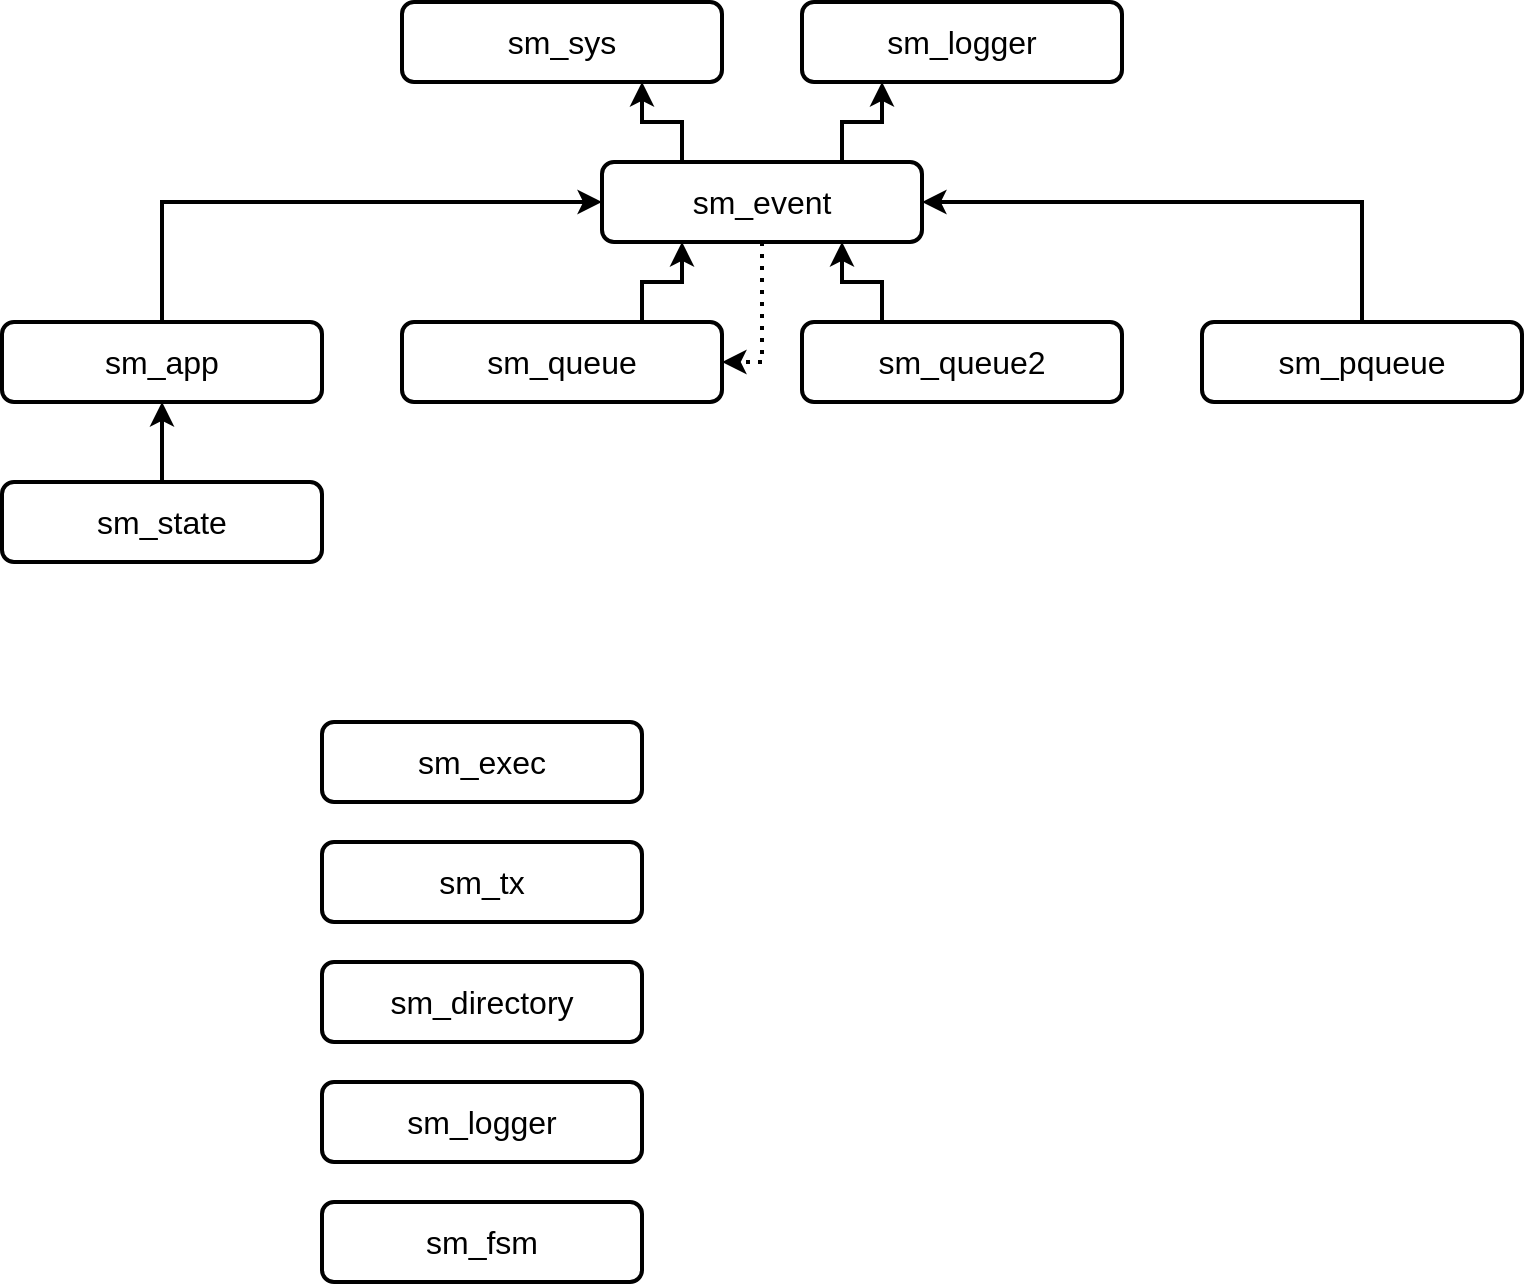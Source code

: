 <mxfile version="21.2.1" type="device">
  <diagram name="Page-1" id="M0VkthZNHpner8i7G0ue">
    <mxGraphModel dx="1420" dy="836" grid="1" gridSize="10" guides="1" tooltips="1" connect="1" arrows="1" fold="1" page="1" pageScale="1" pageWidth="1169" pageHeight="827" math="0" shadow="0">
      <root>
        <mxCell id="0" />
        <mxCell id="1" parent="0" />
        <mxCell id="8QDnr4EO980iNJ-GkDg1-1" value="sm_tx" style="rounded=1;whiteSpace=wrap;html=1;strokeWidth=2;fontSize=16;" vertex="1" parent="1">
          <mxGeometry x="360" y="460" width="160" height="40" as="geometry" />
        </mxCell>
        <mxCell id="8QDnr4EO980iNJ-GkDg1-2" value="sm_exec" style="rounded=1;whiteSpace=wrap;html=1;strokeWidth=2;fontSize=16;" vertex="1" parent="1">
          <mxGeometry x="360" y="400" width="160" height="40" as="geometry" />
        </mxCell>
        <mxCell id="8QDnr4EO980iNJ-GkDg1-17" style="edgeStyle=orthogonalEdgeStyle;rounded=0;orthogonalLoop=1;jettySize=auto;html=1;entryX=1;entryY=0.5;entryDx=0;entryDy=0;exitX=0.5;exitY=0;exitDx=0;exitDy=0;strokeWidth=2;" edge="1" parent="1" source="8QDnr4EO980iNJ-GkDg1-3" target="8QDnr4EO980iNJ-GkDg1-9">
          <mxGeometry relative="1" as="geometry" />
        </mxCell>
        <mxCell id="8QDnr4EO980iNJ-GkDg1-3" value="sm_pqueue" style="rounded=1;whiteSpace=wrap;html=1;strokeWidth=2;fontSize=16;" vertex="1" parent="1">
          <mxGeometry x="800" y="200" width="160" height="40" as="geometry" />
        </mxCell>
        <mxCell id="8QDnr4EO980iNJ-GkDg1-4" value="sm_logger" style="rounded=1;whiteSpace=wrap;html=1;strokeWidth=2;fontSize=16;" vertex="1" parent="1">
          <mxGeometry x="600" y="40" width="160" height="40" as="geometry" />
        </mxCell>
        <mxCell id="8QDnr4EO980iNJ-GkDg1-15" value="" style="edgeStyle=orthogonalEdgeStyle;rounded=0;orthogonalLoop=1;jettySize=auto;html=1;strokeWidth=2;" edge="1" parent="1" source="8QDnr4EO980iNJ-GkDg1-5" target="8QDnr4EO980iNJ-GkDg1-6">
          <mxGeometry relative="1" as="geometry" />
        </mxCell>
        <mxCell id="8QDnr4EO980iNJ-GkDg1-5" value="sm_state" style="rounded=1;whiteSpace=wrap;html=1;strokeWidth=2;fontSize=16;" vertex="1" parent="1">
          <mxGeometry x="200" y="280" width="160" height="40" as="geometry" />
        </mxCell>
        <mxCell id="8QDnr4EO980iNJ-GkDg1-14" value="" style="edgeStyle=orthogonalEdgeStyle;rounded=0;orthogonalLoop=1;jettySize=auto;html=1;exitX=0.5;exitY=0;exitDx=0;exitDy=0;entryX=0;entryY=0.5;entryDx=0;entryDy=0;strokeWidth=2;" edge="1" parent="1" source="8QDnr4EO980iNJ-GkDg1-6" target="8QDnr4EO980iNJ-GkDg1-9">
          <mxGeometry relative="1" as="geometry" />
        </mxCell>
        <mxCell id="8QDnr4EO980iNJ-GkDg1-6" value="sm_app" style="rounded=1;whiteSpace=wrap;html=1;strokeWidth=2;fontSize=16;" vertex="1" parent="1">
          <mxGeometry x="200" y="200" width="160" height="40" as="geometry" />
        </mxCell>
        <mxCell id="8QDnr4EO980iNJ-GkDg1-13" value="" style="edgeStyle=orthogonalEdgeStyle;rounded=0;orthogonalLoop=1;jettySize=auto;html=1;exitX=0.75;exitY=0;exitDx=0;exitDy=0;entryX=0.25;entryY=1;entryDx=0;entryDy=0;strokeWidth=2;" edge="1" parent="1" source="8QDnr4EO980iNJ-GkDg1-8" target="8QDnr4EO980iNJ-GkDg1-9">
          <mxGeometry relative="1" as="geometry" />
        </mxCell>
        <mxCell id="8QDnr4EO980iNJ-GkDg1-7" value="sm_queue2" style="rounded=1;whiteSpace=wrap;html=1;strokeWidth=2;fontSize=16;" vertex="1" parent="1">
          <mxGeometry x="600" y="200" width="160" height="40" as="geometry" />
        </mxCell>
        <mxCell id="8QDnr4EO980iNJ-GkDg1-12" value="" style="edgeStyle=orthogonalEdgeStyle;rounded=0;orthogonalLoop=1;jettySize=auto;html=1;entryX=0.75;entryY=1;entryDx=0;entryDy=0;exitX=0.25;exitY=0;exitDx=0;exitDy=0;strokeWidth=2;" edge="1" parent="1" source="8QDnr4EO980iNJ-GkDg1-7" target="8QDnr4EO980iNJ-GkDg1-9">
          <mxGeometry relative="1" as="geometry" />
        </mxCell>
        <mxCell id="8QDnr4EO980iNJ-GkDg1-8" value="sm_queue" style="rounded=1;whiteSpace=wrap;html=1;strokeWidth=2;fontSize=16;" vertex="1" parent="1">
          <mxGeometry x="400" y="200" width="160" height="40" as="geometry" />
        </mxCell>
        <mxCell id="8QDnr4EO980iNJ-GkDg1-11" value="" style="edgeStyle=orthogonalEdgeStyle;rounded=0;orthogonalLoop=1;jettySize=auto;html=1;entryX=0.75;entryY=1;entryDx=0;entryDy=0;exitX=0.25;exitY=0;exitDx=0;exitDy=0;strokeWidth=2;" edge="1" parent="1" source="8QDnr4EO980iNJ-GkDg1-9" target="8QDnr4EO980iNJ-GkDg1-10">
          <mxGeometry relative="1" as="geometry" />
        </mxCell>
        <mxCell id="8QDnr4EO980iNJ-GkDg1-16" value="" style="edgeStyle=orthogonalEdgeStyle;rounded=0;orthogonalLoop=1;jettySize=auto;html=1;entryX=0.25;entryY=1;entryDx=0;entryDy=0;exitX=0.75;exitY=0;exitDx=0;exitDy=0;strokeWidth=2;" edge="1" parent="1" source="8QDnr4EO980iNJ-GkDg1-9" target="8QDnr4EO980iNJ-GkDg1-4">
          <mxGeometry relative="1" as="geometry" />
        </mxCell>
        <mxCell id="8QDnr4EO980iNJ-GkDg1-18" style="edgeStyle=orthogonalEdgeStyle;rounded=0;orthogonalLoop=1;jettySize=auto;html=1;entryX=1;entryY=0.5;entryDx=0;entryDy=0;exitX=0.5;exitY=1;exitDx=0;exitDy=0;dashed=1;dashPattern=1 2;strokeWidth=2;" edge="1" parent="1" source="8QDnr4EO980iNJ-GkDg1-9" target="8QDnr4EO980iNJ-GkDg1-8">
          <mxGeometry relative="1" as="geometry" />
        </mxCell>
        <mxCell id="8QDnr4EO980iNJ-GkDg1-9" value="sm_event" style="rounded=1;whiteSpace=wrap;html=1;strokeWidth=2;fontSize=16;" vertex="1" parent="1">
          <mxGeometry x="500" y="120" width="160" height="40" as="geometry" />
        </mxCell>
        <mxCell id="8QDnr4EO980iNJ-GkDg1-10" value="sm_sys" style="rounded=1;whiteSpace=wrap;html=1;strokeWidth=2;fontSize=16;" vertex="1" parent="1">
          <mxGeometry x="400" y="40" width="160" height="40" as="geometry" />
        </mxCell>
        <mxCell id="8QDnr4EO980iNJ-GkDg1-20" value="sm_directory" style="rounded=1;whiteSpace=wrap;html=1;strokeWidth=2;fontSize=16;" vertex="1" parent="1">
          <mxGeometry x="360" y="520" width="160" height="40" as="geometry" />
        </mxCell>
        <mxCell id="8QDnr4EO980iNJ-GkDg1-21" value="sm_logger" style="rounded=1;whiteSpace=wrap;html=1;strokeWidth=2;fontSize=16;" vertex="1" parent="1">
          <mxGeometry x="360" y="580" width="160" height="40" as="geometry" />
        </mxCell>
        <mxCell id="8QDnr4EO980iNJ-GkDg1-22" value="sm_fsm" style="rounded=1;whiteSpace=wrap;html=1;strokeWidth=2;fontSize=16;" vertex="1" parent="1">
          <mxGeometry x="360" y="640" width="160" height="40" as="geometry" />
        </mxCell>
      </root>
    </mxGraphModel>
  </diagram>
</mxfile>
